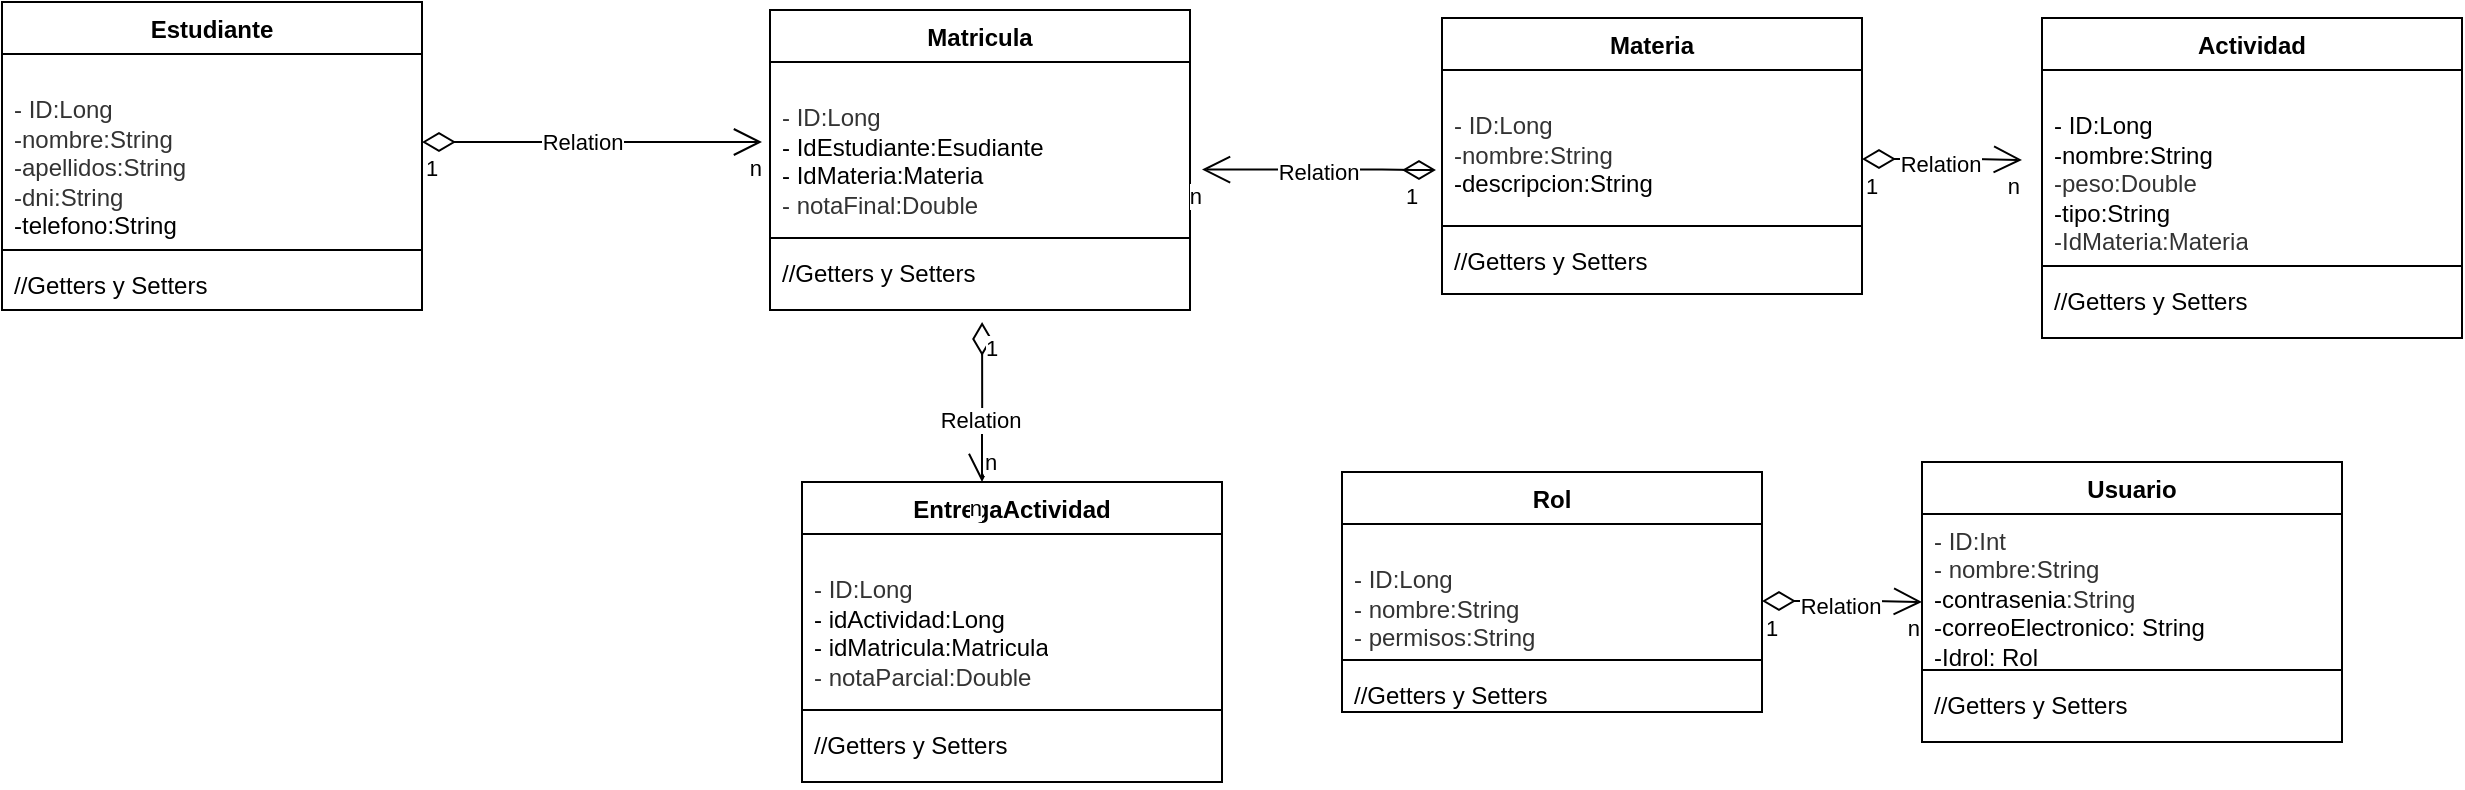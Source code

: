 <mxfile version="21.8.1" type="google">
  <diagram name="Página-1" id="eT5QHhfMvSM6qU86VwFE">
    <mxGraphModel grid="1" page="1" gridSize="10" guides="1" tooltips="1" connect="1" arrows="1" fold="1" pageScale="1" pageWidth="827" pageHeight="1169" math="0" shadow="0">
      <root>
        <mxCell id="0" />
        <mxCell id="1" parent="0" />
        <mxCell id="ZoevF2g2s9DGprO-lqju-2" value="Estudiante" style="swimlane;fontStyle=1;align=center;verticalAlign=top;childLayout=stackLayout;horizontal=1;startSize=26;horizontalStack=0;resizeParent=1;resizeParentMax=0;resizeLast=0;collapsible=1;marginBottom=0;whiteSpace=wrap;html=1;" vertex="1" parent="1">
          <mxGeometry x="30" y="-1080" width="210" height="154" as="geometry" />
        </mxCell>
        <mxCell id="ZoevF2g2s9DGprO-lqju-3" value="&lt;font style=&quot;font-size: 12px;&quot;&gt;&lt;br&gt;&lt;span data-lucid-content=&quot;{&amp;quot;t&amp;quot;:&amp;quot;+ ID:Int\n+ nombre:String\n+apellidos:String\n+Dni:String\n+Curso:Int&amp;quot;,&amp;quot;m&amp;quot;:[{&amp;quot;s&amp;quot;:0,&amp;quot;n&amp;quot;:&amp;quot;a&amp;quot;,&amp;quot;v&amp;quot;:&amp;quot;center&amp;quot;},{&amp;quot;s&amp;quot;:0,&amp;quot;n&amp;quot;:&amp;quot;c&amp;quot;,&amp;quot;v&amp;quot;:&amp;quot;333333ff&amp;quot;,&amp;quot;e&amp;quot;:65},{&amp;quot;s&amp;quot;:9,&amp;quot;n&amp;quot;:&amp;quot;a&amp;quot;,&amp;quot;v&amp;quot;:&amp;quot;center&amp;quot;},{&amp;quot;s&amp;quot;:25,&amp;quot;n&amp;quot;:&amp;quot;a&amp;quot;,&amp;quot;v&amp;quot;:&amp;quot;center&amp;quot;},{&amp;quot;s&amp;quot;:43,&amp;quot;n&amp;quot;:&amp;quot;a&amp;quot;,&amp;quot;v&amp;quot;:&amp;quot;center&amp;quot;},{&amp;quot;s&amp;quot;:55,&amp;quot;n&amp;quot;:&amp;quot;a&amp;quot;,&amp;quot;v&amp;quot;:&amp;quot;center&amp;quot;}]}&quot; data-lucid-type=&quot;application/vnd.lucid.text&quot;&gt;&lt;span style=&quot;color:#333333;&quot;&gt;- ID:Long&lt;br&gt;&lt;/span&gt;&lt;span style=&quot;color:#333333;&quot;&gt;-nombre:String&lt;br&gt;&lt;/span&gt;&lt;span style=&quot;color:#333333;&quot;&gt;-apellidos:String&lt;br&gt;&lt;/span&gt;&lt;span style=&quot;color:#333333;&quot;&gt;-dni:String&lt;/span&gt;&lt;span style=&quot;color:#333333;&quot;&gt;&lt;br&gt;&lt;/span&gt;&lt;/span&gt;-telefono:String&lt;br&gt;&lt;/font&gt;" style="text;strokeColor=none;fillColor=none;align=left;verticalAlign=top;spacingLeft=4;spacingRight=4;overflow=hidden;rotatable=0;points=[[0,0.5],[1,0.5]];portConstraint=eastwest;whiteSpace=wrap;html=1;" vertex="1" parent="ZoevF2g2s9DGprO-lqju-2">
          <mxGeometry y="26" width="210" height="94" as="geometry" />
        </mxCell>
        <mxCell id="ZoevF2g2s9DGprO-lqju-4" value="" style="line;strokeWidth=1;fillColor=none;align=left;verticalAlign=middle;spacingTop=-1;spacingLeft=3;spacingRight=3;rotatable=0;labelPosition=right;points=[];portConstraint=eastwest;strokeColor=inherit;" vertex="1" parent="ZoevF2g2s9DGprO-lqju-2">
          <mxGeometry y="120" width="210" height="8" as="geometry" />
        </mxCell>
        <mxCell id="ZoevF2g2s9DGprO-lqju-5" value="//Getters y Setters" style="text;strokeColor=none;fillColor=none;align=left;verticalAlign=top;spacingLeft=4;spacingRight=4;overflow=hidden;rotatable=0;points=[[0,0.5],[1,0.5]];portConstraint=eastwest;whiteSpace=wrap;html=1;" vertex="1" parent="ZoevF2g2s9DGprO-lqju-2">
          <mxGeometry y="128" width="210" height="26" as="geometry" />
        </mxCell>
        <mxCell id="ZoevF2g2s9DGprO-lqju-7" value="Materia" style="swimlane;fontStyle=1;align=center;verticalAlign=top;childLayout=stackLayout;horizontal=1;startSize=26;horizontalStack=0;resizeParent=1;resizeParentMax=0;resizeLast=0;collapsible=1;marginBottom=0;whiteSpace=wrap;html=1;" vertex="1" parent="1">
          <mxGeometry x="750" y="-1072" width="210" height="138" as="geometry" />
        </mxCell>
        <mxCell id="ZoevF2g2s9DGprO-lqju-8" value="&lt;br&gt;&lt;span data-lucid-content=&quot;{&amp;quot;t&amp;quot;:&amp;quot;+ ID:Int\n+ nombre:String\n+apellidos:String\n+Dni:String\n+Curso:Int&amp;quot;,&amp;quot;m&amp;quot;:[{&amp;quot;s&amp;quot;:0,&amp;quot;n&amp;quot;:&amp;quot;a&amp;quot;,&amp;quot;v&amp;quot;:&amp;quot;center&amp;quot;},{&amp;quot;s&amp;quot;:0,&amp;quot;n&amp;quot;:&amp;quot;c&amp;quot;,&amp;quot;v&amp;quot;:&amp;quot;333333ff&amp;quot;,&amp;quot;e&amp;quot;:65},{&amp;quot;s&amp;quot;:9,&amp;quot;n&amp;quot;:&amp;quot;a&amp;quot;,&amp;quot;v&amp;quot;:&amp;quot;center&amp;quot;},{&amp;quot;s&amp;quot;:25,&amp;quot;n&amp;quot;:&amp;quot;a&amp;quot;,&amp;quot;v&amp;quot;:&amp;quot;center&amp;quot;},{&amp;quot;s&amp;quot;:43,&amp;quot;n&amp;quot;:&amp;quot;a&amp;quot;,&amp;quot;v&amp;quot;:&amp;quot;center&amp;quot;},{&amp;quot;s&amp;quot;:55,&amp;quot;n&amp;quot;:&amp;quot;a&amp;quot;,&amp;quot;v&amp;quot;:&amp;quot;center&amp;quot;}]}&quot; data-lucid-type=&quot;application/vnd.lucid.text&quot;&gt;&lt;span style=&quot;color:#333333;&quot;&gt;&lt;font style=&quot;vertical-align: inherit;&quot;&gt;&lt;font style=&quot;vertical-align: inherit;&quot;&gt;&lt;font style=&quot;vertical-align: inherit;&quot;&gt;&lt;font style=&quot;vertical-align: inherit;&quot;&gt;&lt;font style=&quot;vertical-align: inherit;&quot;&gt;&lt;font style=&quot;vertical-align: inherit;&quot;&gt;- ID:Long&lt;/font&gt;&lt;/font&gt;&lt;/font&gt;&lt;/font&gt;&lt;/font&gt;&lt;/font&gt;&lt;br&gt;&lt;/span&gt;&lt;span style=&quot;color:#333333;&quot;&gt;&lt;font style=&quot;vertical-align: inherit;&quot;&gt;&lt;font style=&quot;vertical-align: inherit;&quot;&gt;&lt;font style=&quot;vertical-align: inherit;&quot;&gt;&lt;font style=&quot;vertical-align: inherit;&quot;&gt;&lt;font style=&quot;vertical-align: inherit;&quot;&gt;&lt;font style=&quot;vertical-align: inherit;&quot;&gt;-nombre:String&amp;nbsp;&lt;/font&gt;&lt;/font&gt;&lt;/font&gt;&lt;/font&gt;&lt;/font&gt;&lt;/font&gt;&lt;/span&gt;&lt;span style=&quot;color:#333333;&quot;&gt;&lt;br&gt;&lt;/span&gt;&lt;font style=&quot;vertical-align: inherit;&quot;&gt;&lt;font style=&quot;vertical-align: inherit;&quot;&gt;&lt;font style=&quot;vertical-align: inherit;&quot;&gt;&lt;font style=&quot;vertical-align: inherit;&quot;&gt;&lt;font style=&quot;vertical-align: inherit;&quot;&gt;&lt;font style=&quot;vertical-align: inherit;&quot;&gt;-descripcion:String&lt;/font&gt;&lt;/font&gt;&lt;/font&gt;&lt;/font&gt;&lt;/font&gt;&lt;/font&gt;&lt;br&gt;&lt;span style=&quot;color:#333333;&quot;&gt;&lt;br&gt;&lt;/span&gt;&lt;/span&gt;" style="text;strokeColor=none;fillColor=none;align=left;verticalAlign=top;spacingLeft=4;spacingRight=4;overflow=hidden;rotatable=0;points=[[0,0.5],[1,0.5]];portConstraint=eastwest;whiteSpace=wrap;html=1;" vertex="1" parent="ZoevF2g2s9DGprO-lqju-7">
          <mxGeometry y="26" width="210" height="74" as="geometry" />
        </mxCell>
        <mxCell id="ZoevF2g2s9DGprO-lqju-9" value="" style="line;strokeWidth=1;fillColor=none;align=left;verticalAlign=middle;spacingTop=-1;spacingLeft=3;spacingRight=3;rotatable=0;labelPosition=right;points=[];portConstraint=eastwest;strokeColor=inherit;" vertex="1" parent="ZoevF2g2s9DGprO-lqju-7">
          <mxGeometry y="100" width="210" height="8" as="geometry" />
        </mxCell>
        <mxCell id="ZoevF2g2s9DGprO-lqju-10" value="//Getters y Setters" style="text;strokeColor=none;fillColor=none;align=left;verticalAlign=top;spacingLeft=4;spacingRight=4;overflow=hidden;rotatable=0;points=[[0,0.5],[1,0.5]];portConstraint=eastwest;whiteSpace=wrap;html=1;" vertex="1" parent="ZoevF2g2s9DGprO-lqju-7">
          <mxGeometry y="108" width="210" height="30" as="geometry" />
        </mxCell>
        <mxCell id="ZoevF2g2s9DGprO-lqju-13" value="Actividad" style="swimlane;fontStyle=1;align=center;verticalAlign=top;childLayout=stackLayout;horizontal=1;startSize=26;horizontalStack=0;resizeParent=1;resizeParentMax=0;resizeLast=0;collapsible=1;marginBottom=0;whiteSpace=wrap;html=1;" vertex="1" parent="1">
          <mxGeometry x="1050" y="-1072" width="210" height="160" as="geometry" />
        </mxCell>
        <mxCell id="ZoevF2g2s9DGprO-lqju-14" value="&lt;br&gt;&lt;span data-lucid-content=&quot;{&amp;quot;t&amp;quot;:&amp;quot;+ ID:Int\n+ nombre:String\n+apellidos:String\n+Dni:String\n+Curso:Int&amp;quot;,&amp;quot;m&amp;quot;:[{&amp;quot;s&amp;quot;:0,&amp;quot;n&amp;quot;:&amp;quot;a&amp;quot;,&amp;quot;v&amp;quot;:&amp;quot;center&amp;quot;},{&amp;quot;s&amp;quot;:0,&amp;quot;n&amp;quot;:&amp;quot;c&amp;quot;,&amp;quot;v&amp;quot;:&amp;quot;333333ff&amp;quot;,&amp;quot;e&amp;quot;:65},{&amp;quot;s&amp;quot;:9,&amp;quot;n&amp;quot;:&amp;quot;a&amp;quot;,&amp;quot;v&amp;quot;:&amp;quot;center&amp;quot;},{&amp;quot;s&amp;quot;:25,&amp;quot;n&amp;quot;:&amp;quot;a&amp;quot;,&amp;quot;v&amp;quot;:&amp;quot;center&amp;quot;},{&amp;quot;s&amp;quot;:43,&amp;quot;n&amp;quot;:&amp;quot;a&amp;quot;,&amp;quot;v&amp;quot;:&amp;quot;center&amp;quot;},{&amp;quot;s&amp;quot;:55,&amp;quot;n&amp;quot;:&amp;quot;a&amp;quot;,&amp;quot;v&amp;quot;:&amp;quot;center&amp;quot;}]}&quot; data-lucid-type=&quot;application/vnd.lucid.text&quot;&gt;- ID:Long&lt;br&gt;-nombre:String&amp;nbsp;&lt;br&gt;&lt;span style=&quot;color: rgb(51, 51, 51);&quot;&gt;-peso:Double&lt;br&gt;&lt;/span&gt;-tipo:String&lt;br&gt;&lt;span style=&quot;color: rgb(51, 51, 51);&quot;&gt;-IdMateria:Materia&lt;/span&gt;&lt;span style=&quot;color:#333333;&quot;&gt;&lt;br&gt;&lt;/span&gt;&lt;/span&gt;" style="text;strokeColor=none;fillColor=none;align=left;verticalAlign=top;spacingLeft=4;spacingRight=4;overflow=hidden;rotatable=0;points=[[0,0.5],[1,0.5]];portConstraint=eastwest;whiteSpace=wrap;html=1;" vertex="1" parent="ZoevF2g2s9DGprO-lqju-13">
          <mxGeometry y="26" width="210" height="94" as="geometry" />
        </mxCell>
        <mxCell id="ZoevF2g2s9DGprO-lqju-15" value="" style="line;strokeWidth=1;fillColor=none;align=left;verticalAlign=middle;spacingTop=-1;spacingLeft=3;spacingRight=3;rotatable=0;labelPosition=right;points=[];portConstraint=eastwest;strokeColor=inherit;" vertex="1" parent="ZoevF2g2s9DGprO-lqju-13">
          <mxGeometry y="120" width="210" height="8" as="geometry" />
        </mxCell>
        <mxCell id="ZoevF2g2s9DGprO-lqju-16" value="//Getters y Setters" style="text;strokeColor=none;fillColor=none;align=left;verticalAlign=top;spacingLeft=4;spacingRight=4;overflow=hidden;rotatable=0;points=[[0,0.5],[1,0.5]];portConstraint=eastwest;whiteSpace=wrap;html=1;" vertex="1" parent="ZoevF2g2s9DGprO-lqju-13">
          <mxGeometry y="128" width="210" height="32" as="geometry" />
        </mxCell>
        <mxCell id="ZoevF2g2s9DGprO-lqju-17" value="Rol" style="swimlane;fontStyle=1;align=center;verticalAlign=top;childLayout=stackLayout;horizontal=1;startSize=26;horizontalStack=0;resizeParent=1;resizeParentMax=0;resizeLast=0;collapsible=1;marginBottom=0;whiteSpace=wrap;html=1;" vertex="1" parent="1">
          <mxGeometry x="700" y="-845" width="210" height="120" as="geometry" />
        </mxCell>
        <mxCell id="ZoevF2g2s9DGprO-lqju-18" value="&lt;font style=&quot;font-size: 12px;&quot;&gt;&lt;br&gt;&lt;span data-lucid-content=&quot;{&amp;quot;t&amp;quot;:&amp;quot;+ ID:Int\n+ nombre:String\n+apellidos:String\n+Dni:String\n+Curso:Int&amp;quot;,&amp;quot;m&amp;quot;:[{&amp;quot;s&amp;quot;:0,&amp;quot;n&amp;quot;:&amp;quot;a&amp;quot;,&amp;quot;v&amp;quot;:&amp;quot;center&amp;quot;},{&amp;quot;s&amp;quot;:0,&amp;quot;n&amp;quot;:&amp;quot;c&amp;quot;,&amp;quot;v&amp;quot;:&amp;quot;333333ff&amp;quot;,&amp;quot;e&amp;quot;:65},{&amp;quot;s&amp;quot;:9,&amp;quot;n&amp;quot;:&amp;quot;a&amp;quot;,&amp;quot;v&amp;quot;:&amp;quot;center&amp;quot;},{&amp;quot;s&amp;quot;:25,&amp;quot;n&amp;quot;:&amp;quot;a&amp;quot;,&amp;quot;v&amp;quot;:&amp;quot;center&amp;quot;},{&amp;quot;s&amp;quot;:43,&amp;quot;n&amp;quot;:&amp;quot;a&amp;quot;,&amp;quot;v&amp;quot;:&amp;quot;center&amp;quot;},{&amp;quot;s&amp;quot;:55,&amp;quot;n&amp;quot;:&amp;quot;a&amp;quot;,&amp;quot;v&amp;quot;:&amp;quot;center&amp;quot;}]}&quot; data-lucid-type=&quot;application/vnd.lucid.text&quot;&gt;&lt;span style=&quot;color:#333333;&quot;&gt;- ID:Long&lt;br&gt;&lt;/span&gt;&lt;span style=&quot;color:#333333;&quot;&gt;- nombre:String&lt;br&gt;&lt;/span&gt;&lt;span style=&quot;color:#333333;&quot;&gt;- permisos:String&lt;br&gt;&lt;br&gt;&lt;/span&gt;&lt;/span&gt;&lt;br&gt;&lt;/font&gt;" style="text;strokeColor=none;fillColor=none;align=left;verticalAlign=top;spacingLeft=4;spacingRight=4;overflow=hidden;rotatable=0;points=[[0,0.5],[1,0.5]];portConstraint=eastwest;whiteSpace=wrap;html=1;" vertex="1" parent="ZoevF2g2s9DGprO-lqju-17">
          <mxGeometry y="26" width="210" height="64" as="geometry" />
        </mxCell>
        <mxCell id="ZoevF2g2s9DGprO-lqju-43" value="" style="line;strokeWidth=1;fillColor=none;align=left;verticalAlign=middle;spacingTop=-1;spacingLeft=3;spacingRight=3;rotatable=0;labelPosition=right;points=[];portConstraint=eastwest;strokeColor=inherit;" vertex="1" parent="ZoevF2g2s9DGprO-lqju-17">
          <mxGeometry y="90" width="210" height="8" as="geometry" />
        </mxCell>
        <mxCell id="ZoevF2g2s9DGprO-lqju-20" value="//Getters y Setters" style="text;strokeColor=none;fillColor=none;align=left;verticalAlign=top;spacingLeft=4;spacingRight=4;overflow=hidden;rotatable=0;points=[[0,0.5],[1,0.5]];portConstraint=eastwest;whiteSpace=wrap;html=1;" vertex="1" parent="ZoevF2g2s9DGprO-lqju-17">
          <mxGeometry y="98" width="210" height="22" as="geometry" />
        </mxCell>
        <mxCell id="ZoevF2g2s9DGprO-lqju-37" value="Usuario" style="swimlane;fontStyle=1;align=center;verticalAlign=top;childLayout=stackLayout;horizontal=1;startSize=26;horizontalStack=0;resizeParent=1;resizeParentMax=0;resizeLast=0;collapsible=1;marginBottom=0;whiteSpace=wrap;html=1;" vertex="1" parent="1">
          <mxGeometry x="990" y="-850" width="210" height="140" as="geometry" />
        </mxCell>
        <mxCell id="ZoevF2g2s9DGprO-lqju-38" value="&lt;font style=&quot;font-size: 12px;&quot;&gt;&lt;span data-lucid-content=&quot;{&amp;quot;t&amp;quot;:&amp;quot;+ ID:Int\n+ nombre:String\n+apellidos:String\n+Dni:String\n+Curso:Int&amp;quot;,&amp;quot;m&amp;quot;:[{&amp;quot;s&amp;quot;:0,&amp;quot;n&amp;quot;:&amp;quot;a&amp;quot;,&amp;quot;v&amp;quot;:&amp;quot;center&amp;quot;},{&amp;quot;s&amp;quot;:0,&amp;quot;n&amp;quot;:&amp;quot;c&amp;quot;,&amp;quot;v&amp;quot;:&amp;quot;333333ff&amp;quot;,&amp;quot;e&amp;quot;:65},{&amp;quot;s&amp;quot;:9,&amp;quot;n&amp;quot;:&amp;quot;a&amp;quot;,&amp;quot;v&amp;quot;:&amp;quot;center&amp;quot;},{&amp;quot;s&amp;quot;:25,&amp;quot;n&amp;quot;:&amp;quot;a&amp;quot;,&amp;quot;v&amp;quot;:&amp;quot;center&amp;quot;},{&amp;quot;s&amp;quot;:43,&amp;quot;n&amp;quot;:&amp;quot;a&amp;quot;,&amp;quot;v&amp;quot;:&amp;quot;center&amp;quot;},{&amp;quot;s&amp;quot;:55,&amp;quot;n&amp;quot;:&amp;quot;a&amp;quot;,&amp;quot;v&amp;quot;:&amp;quot;center&amp;quot;}]}&quot; data-lucid-type=&quot;application/vnd.lucid.text&quot;&gt;&lt;span style=&quot;color:#333333;&quot;&gt;- ID:Int&lt;br&gt;&lt;/span&gt;&lt;span style=&quot;color:#333333;&quot;&gt;- nombre:String&lt;/span&gt;&lt;br&gt;-contrasenia&lt;span style=&quot;color: rgb(51, 51, 51);&quot;&gt;:String&lt;br&gt;&lt;/span&gt;-correoElectronico: String&lt;br&gt;-Idrol: Rol&lt;br&gt;&lt;span style=&quot;color:#333333;&quot;&gt;&lt;br&gt;&lt;br&gt;&lt;/span&gt;&lt;/span&gt;&lt;br&gt;&lt;/font&gt;" style="text;strokeColor=none;fillColor=none;align=left;verticalAlign=top;spacingLeft=4;spacingRight=4;overflow=hidden;rotatable=0;points=[[0,0.5],[1,0.5]];portConstraint=eastwest;whiteSpace=wrap;html=1;" vertex="1" parent="ZoevF2g2s9DGprO-lqju-37">
          <mxGeometry y="26" width="210" height="74" as="geometry" />
        </mxCell>
        <mxCell id="ZoevF2g2s9DGprO-lqju-45" value="" style="line;strokeWidth=1;fillColor=none;align=left;verticalAlign=middle;spacingTop=-1;spacingLeft=3;spacingRight=3;rotatable=0;labelPosition=right;points=[];portConstraint=eastwest;strokeColor=inherit;" vertex="1" parent="ZoevF2g2s9DGprO-lqju-37">
          <mxGeometry y="100" width="210" height="8" as="geometry" />
        </mxCell>
        <mxCell id="ZoevF2g2s9DGprO-lqju-39" value="//Getters y Setters" style="text;strokeColor=none;fillColor=none;align=left;verticalAlign=top;spacingLeft=4;spacingRight=4;overflow=hidden;rotatable=0;points=[[0,0.5],[1,0.5]];portConstraint=eastwest;whiteSpace=wrap;html=1;" vertex="1" parent="ZoevF2g2s9DGprO-lqju-37">
          <mxGeometry y="108" width="210" height="32" as="geometry" />
        </mxCell>
        <mxCell id="9gO-fntn_X0TvMQPW0JF-4" value="EntregaActividad" style="swimlane;fontStyle=1;align=center;verticalAlign=top;childLayout=stackLayout;horizontal=1;startSize=26;horizontalStack=0;resizeParent=1;resizeParentMax=0;resizeLast=0;collapsible=1;marginBottom=0;whiteSpace=wrap;html=1;" vertex="1" parent="1">
          <mxGeometry x="430" y="-840" width="210" height="150" as="geometry" />
        </mxCell>
        <mxCell id="9gO-fntn_X0TvMQPW0JF-5" value="&lt;font style=&quot;font-size: 12px;&quot;&gt;&lt;br&gt;&lt;span data-lucid-content=&quot;{&amp;quot;t&amp;quot;:&amp;quot;+ ID:Int\n+ nombre:String\n+apellidos:String\n+Dni:String\n+Curso:Int&amp;quot;,&amp;quot;m&amp;quot;:[{&amp;quot;s&amp;quot;:0,&amp;quot;n&amp;quot;:&amp;quot;a&amp;quot;,&amp;quot;v&amp;quot;:&amp;quot;center&amp;quot;},{&amp;quot;s&amp;quot;:0,&amp;quot;n&amp;quot;:&amp;quot;c&amp;quot;,&amp;quot;v&amp;quot;:&amp;quot;333333ff&amp;quot;,&amp;quot;e&amp;quot;:65},{&amp;quot;s&amp;quot;:9,&amp;quot;n&amp;quot;:&amp;quot;a&amp;quot;,&amp;quot;v&amp;quot;:&amp;quot;center&amp;quot;},{&amp;quot;s&amp;quot;:25,&amp;quot;n&amp;quot;:&amp;quot;a&amp;quot;,&amp;quot;v&amp;quot;:&amp;quot;center&amp;quot;},{&amp;quot;s&amp;quot;:43,&amp;quot;n&amp;quot;:&amp;quot;a&amp;quot;,&amp;quot;v&amp;quot;:&amp;quot;center&amp;quot;},{&amp;quot;s&amp;quot;:55,&amp;quot;n&amp;quot;:&amp;quot;a&amp;quot;,&amp;quot;v&amp;quot;:&amp;quot;center&amp;quot;}]}&quot; data-lucid-type=&quot;application/vnd.lucid.text&quot;&gt;&lt;span style=&quot;color:#333333;&quot;&gt;- ID:Long&lt;br&gt;&lt;/span&gt;- idActividad:Long&lt;br&gt;- idMatricula:Matricula&lt;br&gt;&lt;span style=&quot;color: rgb(51, 51, 51);&quot;&gt;- notaParcial:Double&lt;/span&gt;&lt;span style=&quot;color: rgb(51, 51, 51);&quot;&gt;&lt;br&gt;&lt;/span&gt;&lt;span style=&quot;color:#333333;&quot;&gt;&lt;br&gt;&lt;/span&gt;&lt;span style=&quot;color:#333333;&quot;&gt;&lt;br&gt;&lt;/span&gt;&lt;span style=&quot;color:#333333;&quot;&gt;:&lt;br&gt;&lt;/span&gt;&lt;/span&gt;&lt;br&gt;&lt;/font&gt;" style="text;strokeColor=none;fillColor=none;align=left;verticalAlign=top;spacingLeft=4;spacingRight=4;overflow=hidden;rotatable=0;points=[[0,0.5],[1,0.5]];portConstraint=eastwest;whiteSpace=wrap;html=1;" vertex="1" parent="9gO-fntn_X0TvMQPW0JF-4">
          <mxGeometry y="26" width="210" height="84" as="geometry" />
        </mxCell>
        <mxCell id="9gO-fntn_X0TvMQPW0JF-6" value="" style="line;strokeWidth=1;fillColor=none;align=left;verticalAlign=middle;spacingTop=-1;spacingLeft=3;spacingRight=3;rotatable=0;labelPosition=right;points=[];portConstraint=eastwest;strokeColor=inherit;" vertex="1" parent="9gO-fntn_X0TvMQPW0JF-4">
          <mxGeometry y="110" width="210" height="8" as="geometry" />
        </mxCell>
        <mxCell id="9gO-fntn_X0TvMQPW0JF-7" value="//Getters y Setters" style="text;strokeColor=none;fillColor=none;align=left;verticalAlign=top;spacingLeft=4;spacingRight=4;overflow=hidden;rotatable=0;points=[[0,0.5],[1,0.5]];portConstraint=eastwest;whiteSpace=wrap;html=1;" vertex="1" parent="9gO-fntn_X0TvMQPW0JF-4">
          <mxGeometry y="118" width="210" height="32" as="geometry" />
        </mxCell>
        <mxCell id="Scy2ui8BX5EEfjPgYY8_-1" value="Matricula" style="swimlane;fontStyle=1;align=center;verticalAlign=top;childLayout=stackLayout;horizontal=1;startSize=26;horizontalStack=0;resizeParent=1;resizeParentMax=0;resizeLast=0;collapsible=1;marginBottom=0;whiteSpace=wrap;html=1;" vertex="1" parent="1">
          <mxGeometry x="414" y="-1076" width="210" height="150" as="geometry" />
        </mxCell>
        <mxCell id="Scy2ui8BX5EEfjPgYY8_-2" value="&lt;font style=&quot;font-size: 12px;&quot;&gt;&lt;br&gt;&lt;span data-lucid-content=&quot;{&amp;quot;t&amp;quot;:&amp;quot;+ ID:Int\n+ nombre:String\n+apellidos:String\n+Dni:String\n+Curso:Int&amp;quot;,&amp;quot;m&amp;quot;:[{&amp;quot;s&amp;quot;:0,&amp;quot;n&amp;quot;:&amp;quot;a&amp;quot;,&amp;quot;v&amp;quot;:&amp;quot;center&amp;quot;},{&amp;quot;s&amp;quot;:0,&amp;quot;n&amp;quot;:&amp;quot;c&amp;quot;,&amp;quot;v&amp;quot;:&amp;quot;333333ff&amp;quot;,&amp;quot;e&amp;quot;:65},{&amp;quot;s&amp;quot;:9,&amp;quot;n&amp;quot;:&amp;quot;a&amp;quot;,&amp;quot;v&amp;quot;:&amp;quot;center&amp;quot;},{&amp;quot;s&amp;quot;:25,&amp;quot;n&amp;quot;:&amp;quot;a&amp;quot;,&amp;quot;v&amp;quot;:&amp;quot;center&amp;quot;},{&amp;quot;s&amp;quot;:43,&amp;quot;n&amp;quot;:&amp;quot;a&amp;quot;,&amp;quot;v&amp;quot;:&amp;quot;center&amp;quot;},{&amp;quot;s&amp;quot;:55,&amp;quot;n&amp;quot;:&amp;quot;a&amp;quot;,&amp;quot;v&amp;quot;:&amp;quot;center&amp;quot;}]}&quot; data-lucid-type=&quot;application/vnd.lucid.text&quot;&gt;&lt;span style=&quot;color:#333333;&quot;&gt;- ID:Long&lt;br&gt;&lt;/span&gt;- IdEstudiante:Esudiante&lt;br&gt;- IdMateria:Materia&lt;br&gt;&lt;span style=&quot;color: rgb(51, 51, 51);&quot;&gt;- notaFinal:Double&lt;/span&gt;&lt;span style=&quot;color:#333333;&quot;&gt;&lt;br&gt;&lt;/span&gt;&lt;span style=&quot;color:#333333;&quot;&gt;&lt;br&gt;&lt;/span&gt;&lt;span style=&quot;color:#333333;&quot;&gt;:&lt;br&gt;&lt;/span&gt;&lt;/span&gt;&lt;br&gt;&lt;/font&gt;" style="text;strokeColor=none;fillColor=none;align=left;verticalAlign=top;spacingLeft=4;spacingRight=4;overflow=hidden;rotatable=0;points=[[0,0.5],[1,0.5]];portConstraint=eastwest;whiteSpace=wrap;html=1;" vertex="1" parent="Scy2ui8BX5EEfjPgYY8_-1">
          <mxGeometry y="26" width="210" height="84" as="geometry" />
        </mxCell>
        <mxCell id="Scy2ui8BX5EEfjPgYY8_-3" value="" style="line;strokeWidth=1;fillColor=none;align=left;verticalAlign=middle;spacingTop=-1;spacingLeft=3;spacingRight=3;rotatable=0;labelPosition=right;points=[];portConstraint=eastwest;strokeColor=inherit;" vertex="1" parent="Scy2ui8BX5EEfjPgYY8_-1">
          <mxGeometry y="110" width="210" height="8" as="geometry" />
        </mxCell>
        <mxCell id="Scy2ui8BX5EEfjPgYY8_-4" value="//Getters y Setters" style="text;strokeColor=none;fillColor=none;align=left;verticalAlign=top;spacingLeft=4;spacingRight=4;overflow=hidden;rotatable=0;points=[[0,0.5],[1,0.5]];portConstraint=eastwest;whiteSpace=wrap;html=1;" vertex="1" parent="Scy2ui8BX5EEfjPgYY8_-1">
          <mxGeometry y="118" width="210" height="32" as="geometry" />
        </mxCell>
        <mxCell id="bInxQB5rRRTCeHQ2iJzO-4" value="Relation" style="endArrow=open;html=1;endSize=12;startArrow=diamondThin;startSize=14;startFill=0;edgeStyle=orthogonalEdgeStyle;rounded=0;" edge="1" parent="1">
          <mxGeometry x="-0.059" relative="1" as="geometry">
            <mxPoint x="240" y="-1010" as="sourcePoint" />
            <mxPoint x="410" y="-1010" as="targetPoint" />
            <mxPoint as="offset" />
            <Array as="points">
              <mxPoint x="330" y="-1010" />
              <mxPoint x="330" y="-1010" />
            </Array>
          </mxGeometry>
        </mxCell>
        <mxCell id="bInxQB5rRRTCeHQ2iJzO-5" value="1" style="edgeLabel;resizable=0;html=1;align=left;verticalAlign=top;" connectable="0" vertex="1" parent="bInxQB5rRRTCeHQ2iJzO-4">
          <mxGeometry x="-1" relative="1" as="geometry" />
        </mxCell>
        <mxCell id="bInxQB5rRRTCeHQ2iJzO-6" value="n" style="edgeLabel;resizable=0;html=1;align=right;verticalAlign=top;" connectable="0" vertex="1" parent="bInxQB5rRRTCeHQ2iJzO-4">
          <mxGeometry x="1" relative="1" as="geometry" />
        </mxCell>
        <mxCell id="bInxQB5rRRTCeHQ2iJzO-7" value="Relation" style="endArrow=open;html=1;endSize=12;startArrow=diamondThin;startSize=14;startFill=0;edgeStyle=orthogonalEdgeStyle;rounded=0;" edge="1" parent="1">
          <mxGeometry x="-0.034" relative="1" as="geometry">
            <mxPoint x="730" y="-996" as="sourcePoint" />
            <mxPoint x="630" y="-996.21" as="targetPoint" />
            <mxPoint y="1" as="offset" />
            <Array as="points">
              <mxPoint x="736" y="-996.21" />
              <mxPoint x="720" y="-996.21" />
              <mxPoint x="720" y="-997.21" />
            </Array>
          </mxGeometry>
        </mxCell>
        <mxCell id="bInxQB5rRRTCeHQ2iJzO-8" value="1" style="edgeLabel;resizable=0;html=1;align=left;verticalAlign=top;" connectable="0" vertex="1" parent="bInxQB5rRRTCeHQ2iJzO-7">
          <mxGeometry x="-1" relative="1" as="geometry" />
        </mxCell>
        <mxCell id="bInxQB5rRRTCeHQ2iJzO-9" value="n" style="edgeLabel;resizable=0;html=1;align=right;verticalAlign=top;" connectable="0" vertex="1" parent="bInxQB5rRRTCeHQ2iJzO-7">
          <mxGeometry x="1" relative="1" as="geometry" />
        </mxCell>
        <mxCell id="bInxQB5rRRTCeHQ2iJzO-10" value="Relation" style="endArrow=open;html=1;endSize=12;startArrow=diamondThin;startSize=14;startFill=0;edgeStyle=orthogonalEdgeStyle;rounded=0;" edge="1" parent="1">
          <mxGeometry x="-0.034" y="-1" relative="1" as="geometry">
            <mxPoint x="960" y="-1001.5" as="sourcePoint" />
            <mxPoint x="1040" y="-1001" as="targetPoint" />
            <mxPoint y="1" as="offset" />
            <Array as="points">
              <mxPoint x="1016" y="-1001" />
              <mxPoint x="1016" y="-1001" />
            </Array>
          </mxGeometry>
        </mxCell>
        <mxCell id="bInxQB5rRRTCeHQ2iJzO-11" value="1" style="edgeLabel;resizable=0;html=1;align=left;verticalAlign=top;" connectable="0" vertex="1" parent="bInxQB5rRRTCeHQ2iJzO-10">
          <mxGeometry x="-1" relative="1" as="geometry" />
        </mxCell>
        <mxCell id="bInxQB5rRRTCeHQ2iJzO-12" value="n" style="edgeLabel;resizable=0;html=1;align=right;verticalAlign=top;" connectable="0" vertex="1" parent="bInxQB5rRRTCeHQ2iJzO-10">
          <mxGeometry x="1" relative="1" as="geometry" />
        </mxCell>
        <mxCell id="bInxQB5rRRTCeHQ2iJzO-13" value="Relation" style="endArrow=open;html=1;endSize=12;startArrow=diamondThin;startSize=14;startFill=0;edgeStyle=orthogonalEdgeStyle;rounded=0;exitX=0.505;exitY=1.188;exitDx=0;exitDy=0;exitPerimeter=0;" edge="1" parent="1" source="Scy2ui8BX5EEfjPgYY8_-4" target="9gO-fntn_X0TvMQPW0JF-4">
          <mxGeometry x="-0.034" y="-1" relative="1" as="geometry">
            <mxPoint x="490" y="-870" as="sourcePoint" />
            <mxPoint x="570" y="-869.5" as="targetPoint" />
            <mxPoint y="1" as="offset" />
            <Array as="points">
              <mxPoint x="520" y="-870" />
              <mxPoint x="530" y="-870" />
              <mxPoint x="530" y="-869" />
              <mxPoint x="520" y="-869" />
            </Array>
          </mxGeometry>
        </mxCell>
        <mxCell id="bInxQB5rRRTCeHQ2iJzO-14" value="1" style="edgeLabel;resizable=0;html=1;align=left;verticalAlign=top;" connectable="0" vertex="1" parent="bInxQB5rRRTCeHQ2iJzO-13">
          <mxGeometry x="-1" relative="1" as="geometry" />
        </mxCell>
        <mxCell id="bInxQB5rRRTCeHQ2iJzO-15" value="n" style="edgeLabel;resizable=0;html=1;align=right;verticalAlign=top;" connectable="0" vertex="1" parent="bInxQB5rRRTCeHQ2iJzO-13">
          <mxGeometry x="1" relative="1" as="geometry" />
        </mxCell>
        <mxCell id="bInxQB5rRRTCeHQ2iJzO-16" value="n" style="edgeLabel;html=1;align=center;verticalAlign=middle;resizable=0;points=[];" connectable="0" vertex="1" parent="bInxQB5rRRTCeHQ2iJzO-13">
          <mxGeometry x="0.796" y="4" relative="1" as="geometry">
            <mxPoint as="offset" />
          </mxGeometry>
        </mxCell>
        <mxCell id="bInxQB5rRRTCeHQ2iJzO-17" value="Relation" style="endArrow=open;html=1;endSize=12;startArrow=diamondThin;startSize=14;startFill=0;edgeStyle=orthogonalEdgeStyle;rounded=0;" edge="1" parent="1">
          <mxGeometry x="-0.034" y="-1" relative="1" as="geometry">
            <mxPoint x="910" y="-780.5" as="sourcePoint" />
            <mxPoint x="990" y="-780" as="targetPoint" />
            <mxPoint y="1" as="offset" />
            <Array as="points">
              <mxPoint x="966" y="-780" />
              <mxPoint x="966" y="-780" />
            </Array>
          </mxGeometry>
        </mxCell>
        <mxCell id="bInxQB5rRRTCeHQ2iJzO-18" value="1" style="edgeLabel;resizable=0;html=1;align=left;verticalAlign=top;" connectable="0" vertex="1" parent="bInxQB5rRRTCeHQ2iJzO-17">
          <mxGeometry x="-1" relative="1" as="geometry" />
        </mxCell>
        <mxCell id="bInxQB5rRRTCeHQ2iJzO-19" value="n" style="edgeLabel;resizable=0;html=1;align=right;verticalAlign=top;" connectable="0" vertex="1" parent="bInxQB5rRRTCeHQ2iJzO-17">
          <mxGeometry x="1" relative="1" as="geometry" />
        </mxCell>
      </root>
    </mxGraphModel>
  </diagram>
</mxfile>
